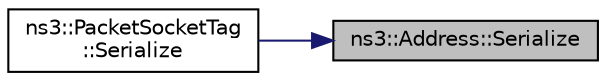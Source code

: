 digraph "ns3::Address::Serialize"
{
 // LATEX_PDF_SIZE
  edge [fontname="Helvetica",fontsize="10",labelfontname="Helvetica",labelfontsize="10"];
  node [fontname="Helvetica",fontsize="10",shape=record];
  rankdir="RL";
  Node1 [label="ns3::Address::Serialize",height=0.2,width=0.4,color="black", fillcolor="grey75", style="filled", fontcolor="black",tooltip="Serialize this address in host byte order to a byte buffer."];
  Node1 -> Node2 [dir="back",color="midnightblue",fontsize="10",style="solid",fontname="Helvetica"];
  Node2 [label="ns3::PacketSocketTag\l::Serialize",height=0.2,width=0.4,color="black", fillcolor="white", style="filled",URL="$classns3_1_1_packet_socket_tag.html#a202ed629b74bab68c51b24c873361d88",tooltip=" "];
}
